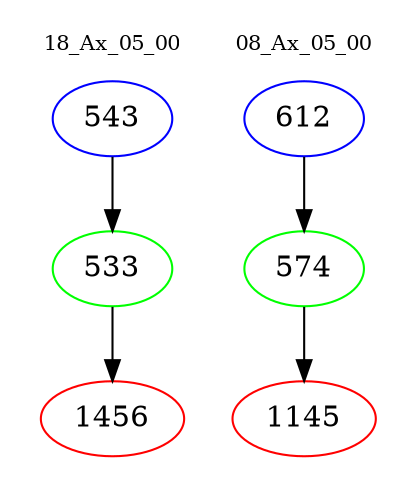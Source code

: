 digraph{
subgraph cluster_0 {
color = white
label = "18_Ax_05_00";
fontsize=10;
T0_543 [label="543", color="blue"]
T0_543 -> T0_533 [color="black"]
T0_533 [label="533", color="green"]
T0_533 -> T0_1456 [color="black"]
T0_1456 [label="1456", color="red"]
}
subgraph cluster_1 {
color = white
label = "08_Ax_05_00";
fontsize=10;
T1_612 [label="612", color="blue"]
T1_612 -> T1_574 [color="black"]
T1_574 [label="574", color="green"]
T1_574 -> T1_1145 [color="black"]
T1_1145 [label="1145", color="red"]
}
}
